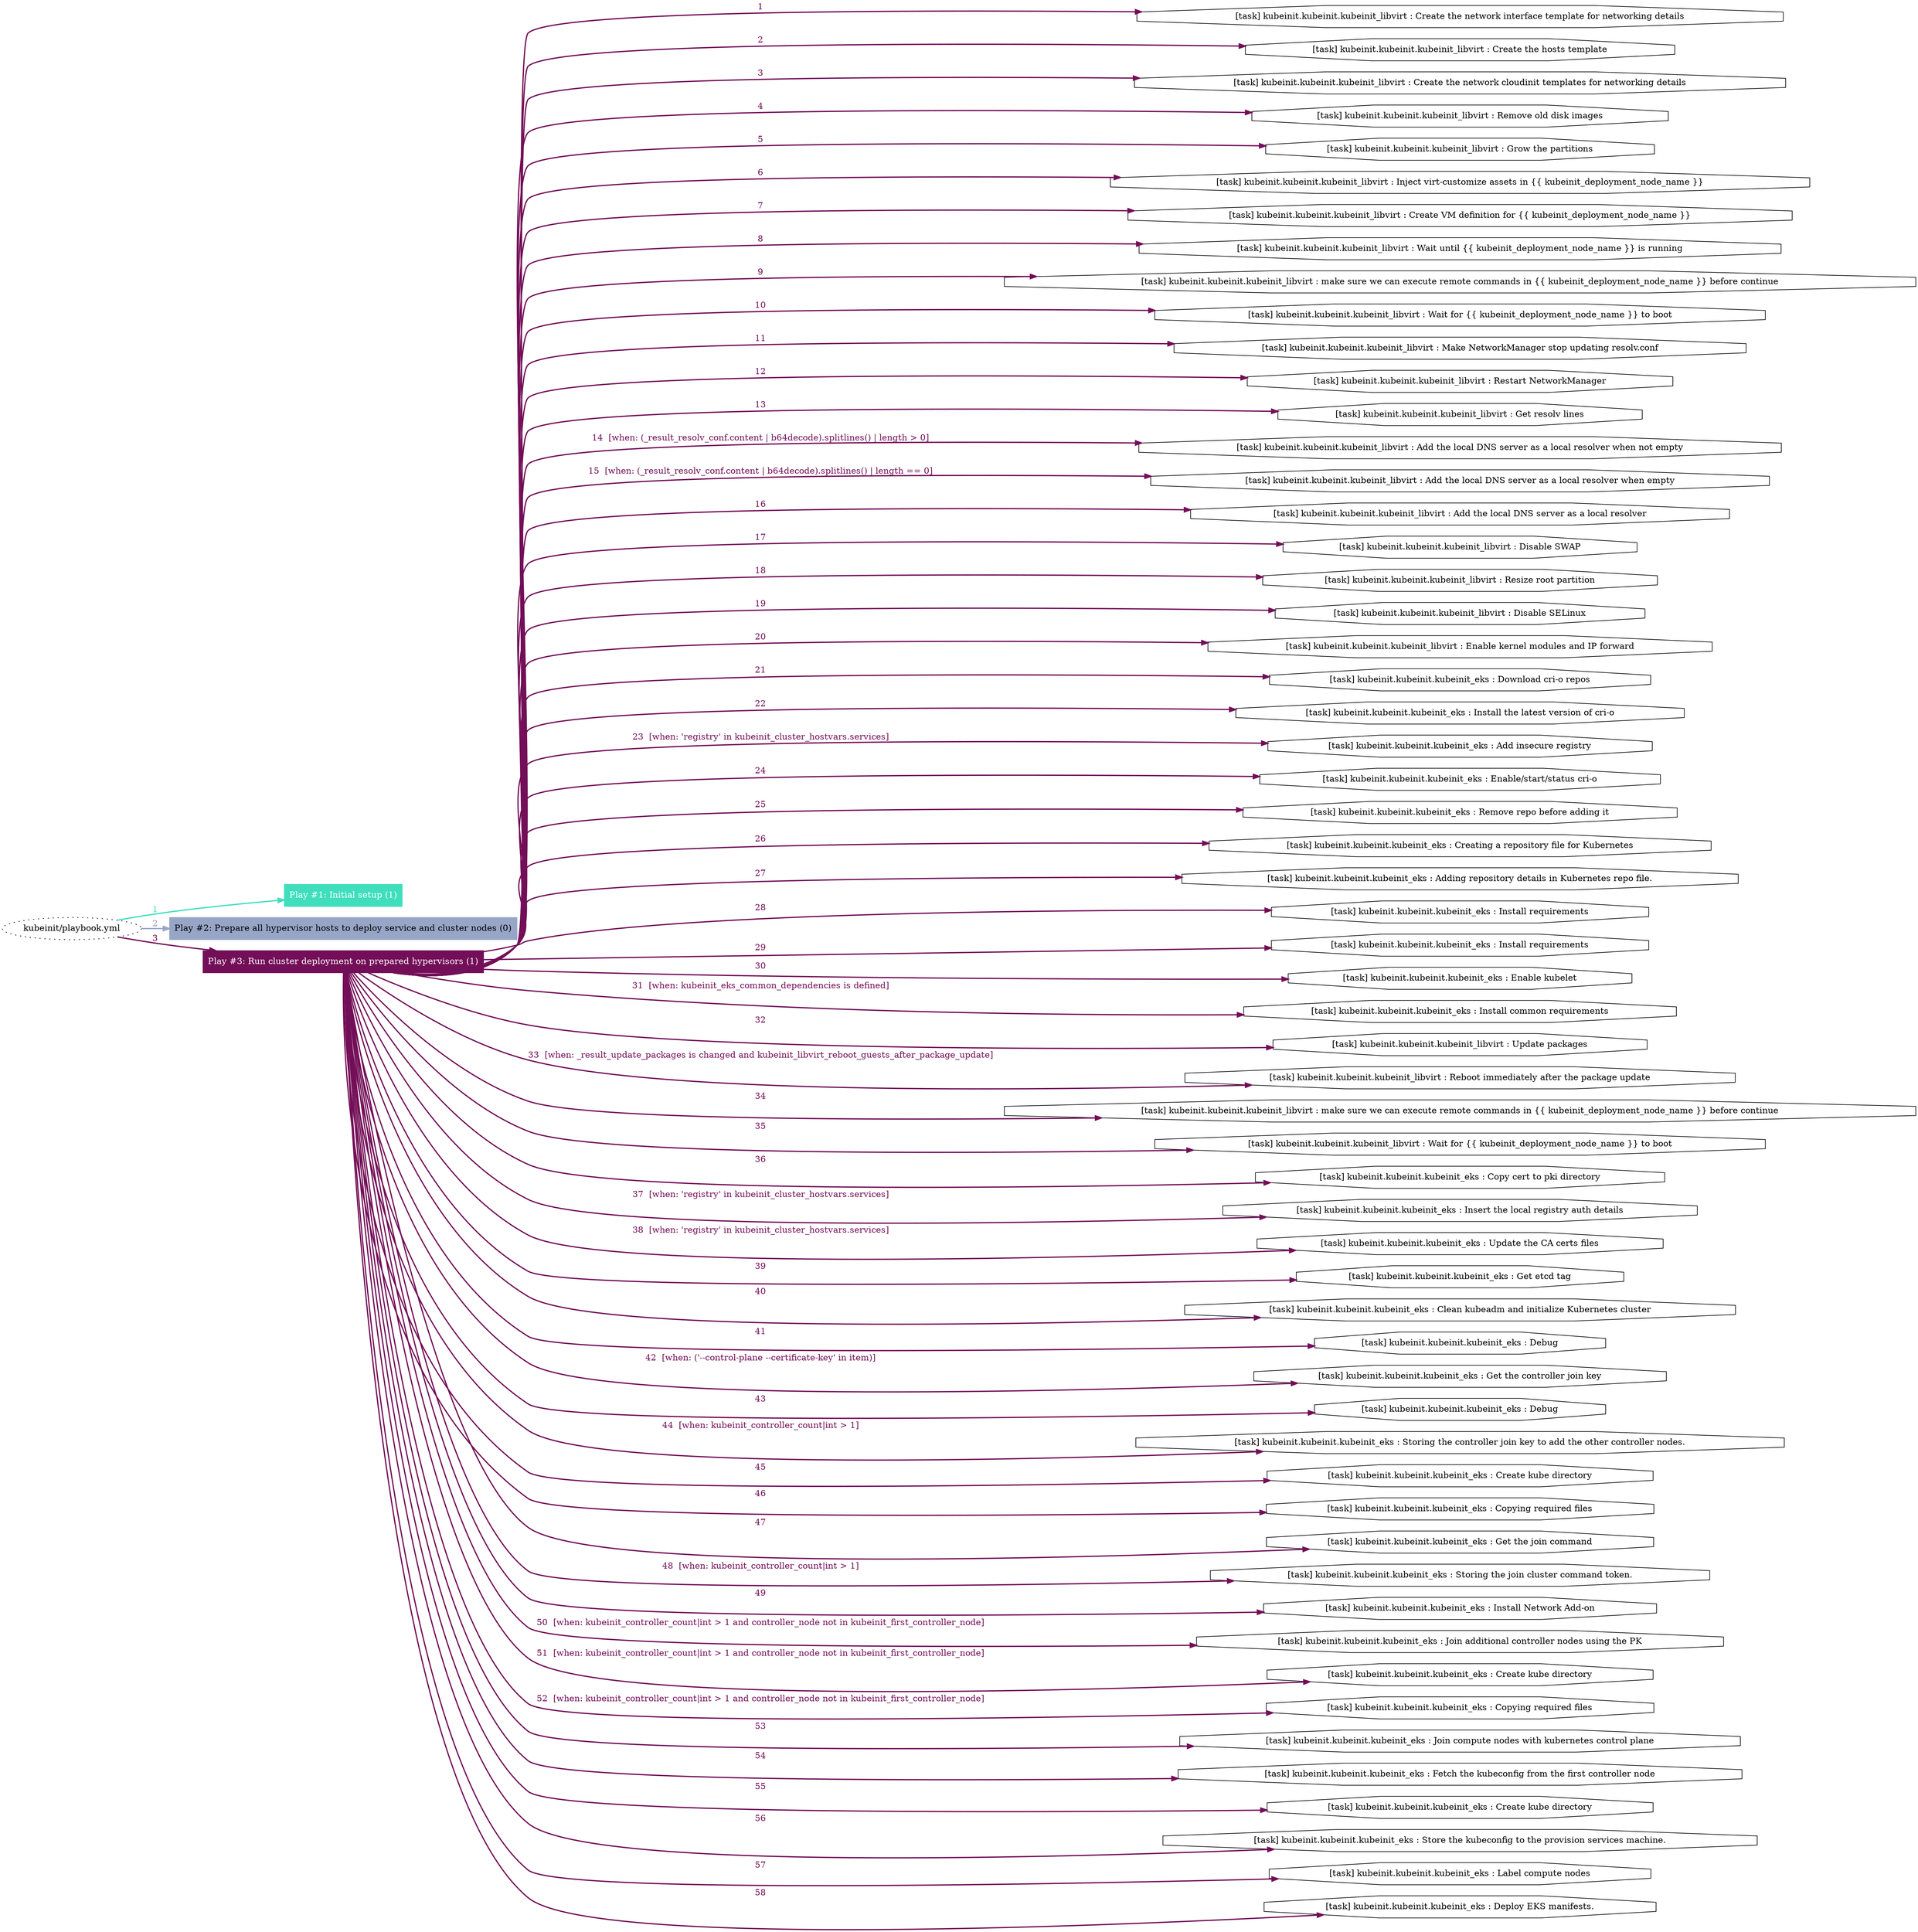 digraph "kubeinit/playbook.yml "{
	graph [concentrate=true ordering=in rankdir=LR ratio=fill]
	edge [esep=5 sep=10]
	"kubeinit/playbook.yml" [id=root_node style=dotted]
	subgraph "Play #1: Initial setup (1) "{
		"Play #1: Initial setup (1)" [color="#3fdebd" fontcolor="#ffffff" id="play_a78f2a9b-8bf9-459d-96f7-ed2fd4b8896b" shape=box style=filled tooltip=localhost]
		"kubeinit/playbook.yml" -> "Play #1: Initial setup (1)" [label=1 color="#3fdebd" fontcolor="#3fdebd" id="edge_bd2138c5-a41e-4a5a-baaa-4170fa4e88bf" style=bold]
	}
	subgraph "Play #2: Prepare all hypervisor hosts to deploy service and cluster nodes (0) "{
		"Play #2: Prepare all hypervisor hosts to deploy service and cluster nodes (0)" [color="#97a6c7" fontcolor="#000000" id="play_1cecf27f-1a0c-4e34-8c9c-062792ab9678" shape=box style=filled tooltip=""]
		"kubeinit/playbook.yml" -> "Play #2: Prepare all hypervisor hosts to deploy service and cluster nodes (0)" [label=2 color="#97a6c7" fontcolor="#97a6c7" id="edge_25450fdd-1b8a-43bf-8b43-b906227473ff" style=bold]
	}
	subgraph "Play #3: Run cluster deployment on prepared hypervisors (1) "{
		"Play #3: Run cluster deployment on prepared hypervisors (1)" [color="#730e58" fontcolor="#ffffff" id="play_b1cb314e-b421-4065-9552-ee99958c05a1" shape=box style=filled tooltip=localhost]
		"kubeinit/playbook.yml" -> "Play #3: Run cluster deployment on prepared hypervisors (1)" [label=3 color="#730e58" fontcolor="#730e58" id="edge_155c839b-4750-4fb6-9b14-fd539b408223" style=bold]
		"task_3df81c0f-9ad8-4dff-8307-2a1d5e734669" [label="[task] kubeinit.kubeinit.kubeinit_libvirt : Create the network interface template for networking details" id="task_3df81c0f-9ad8-4dff-8307-2a1d5e734669" shape=octagon tooltip="[task] kubeinit.kubeinit.kubeinit_libvirt : Create the network interface template for networking details"]
		"Play #3: Run cluster deployment on prepared hypervisors (1)" -> "task_3df81c0f-9ad8-4dff-8307-2a1d5e734669" [label=1 color="#730e58" fontcolor="#730e58" id="edge_a9ec136a-e763-4784-b862-9fb83ca56e98" style=bold]
		"task_02636850-7b67-42a5-81d8-0673382a8b67" [label="[task] kubeinit.kubeinit.kubeinit_libvirt : Create the hosts template" id="task_02636850-7b67-42a5-81d8-0673382a8b67" shape=octagon tooltip="[task] kubeinit.kubeinit.kubeinit_libvirt : Create the hosts template"]
		"Play #3: Run cluster deployment on prepared hypervisors (1)" -> "task_02636850-7b67-42a5-81d8-0673382a8b67" [label=2 color="#730e58" fontcolor="#730e58" id="edge_d20104b7-6232-4f5f-a07c-f3eac58bf480" style=bold]
		"task_a69c3295-950b-4e44-a14a-372c4de01584" [label="[task] kubeinit.kubeinit.kubeinit_libvirt : Create the network cloudinit templates for networking details" id="task_a69c3295-950b-4e44-a14a-372c4de01584" shape=octagon tooltip="[task] kubeinit.kubeinit.kubeinit_libvirt : Create the network cloudinit templates for networking details"]
		"Play #3: Run cluster deployment on prepared hypervisors (1)" -> "task_a69c3295-950b-4e44-a14a-372c4de01584" [label=3 color="#730e58" fontcolor="#730e58" id="edge_d638c048-3f7a-4b1e-93e9-8d0acc45adf7" style=bold]
		"task_2974b5bf-4de2-4765-831c-e72ab022b454" [label="[task] kubeinit.kubeinit.kubeinit_libvirt : Remove old disk images" id="task_2974b5bf-4de2-4765-831c-e72ab022b454" shape=octagon tooltip="[task] kubeinit.kubeinit.kubeinit_libvirt : Remove old disk images"]
		"Play #3: Run cluster deployment on prepared hypervisors (1)" -> "task_2974b5bf-4de2-4765-831c-e72ab022b454" [label=4 color="#730e58" fontcolor="#730e58" id="edge_343f0717-571f-4e73-8eeb-5832e30d7208" style=bold]
		"task_e296ae80-13df-4ec2-8b67-c8cf6f53fc00" [label="[task] kubeinit.kubeinit.kubeinit_libvirt : Grow the partitions" id="task_e296ae80-13df-4ec2-8b67-c8cf6f53fc00" shape=octagon tooltip="[task] kubeinit.kubeinit.kubeinit_libvirt : Grow the partitions"]
		"Play #3: Run cluster deployment on prepared hypervisors (1)" -> "task_e296ae80-13df-4ec2-8b67-c8cf6f53fc00" [label=5 color="#730e58" fontcolor="#730e58" id="edge_72393ea3-f018-4dae-b485-844c5ac24415" style=bold]
		"task_0ef4057b-bf00-4083-8cc4-1f60c3ee37b3" [label="[task] kubeinit.kubeinit.kubeinit_libvirt : Inject virt-customize assets in {{ kubeinit_deployment_node_name }}" id="task_0ef4057b-bf00-4083-8cc4-1f60c3ee37b3" shape=octagon tooltip="[task] kubeinit.kubeinit.kubeinit_libvirt : Inject virt-customize assets in {{ kubeinit_deployment_node_name }}"]
		"Play #3: Run cluster deployment on prepared hypervisors (1)" -> "task_0ef4057b-bf00-4083-8cc4-1f60c3ee37b3" [label=6 color="#730e58" fontcolor="#730e58" id="edge_36990706-e3c3-46a6-bb83-9670f08e9656" style=bold]
		"task_2d45a99b-0cb5-45dc-9229-45d9836a5568" [label="[task] kubeinit.kubeinit.kubeinit_libvirt : Create VM definition for {{ kubeinit_deployment_node_name }}" id="task_2d45a99b-0cb5-45dc-9229-45d9836a5568" shape=octagon tooltip="[task] kubeinit.kubeinit.kubeinit_libvirt : Create VM definition for {{ kubeinit_deployment_node_name }}"]
		"Play #3: Run cluster deployment on prepared hypervisors (1)" -> "task_2d45a99b-0cb5-45dc-9229-45d9836a5568" [label=7 color="#730e58" fontcolor="#730e58" id="edge_42c6e0e8-3588-49c2-a855-5cb756077c99" style=bold]
		"task_557e7ca6-f589-401a-b8c6-7d9eb8bafc33" [label="[task] kubeinit.kubeinit.kubeinit_libvirt : Wait until {{ kubeinit_deployment_node_name }} is running" id="task_557e7ca6-f589-401a-b8c6-7d9eb8bafc33" shape=octagon tooltip="[task] kubeinit.kubeinit.kubeinit_libvirt : Wait until {{ kubeinit_deployment_node_name }} is running"]
		"Play #3: Run cluster deployment on prepared hypervisors (1)" -> "task_557e7ca6-f589-401a-b8c6-7d9eb8bafc33" [label=8 color="#730e58" fontcolor="#730e58" id="edge_5148e6a4-58c5-445c-bcfa-e90212dc64be" style=bold]
		"task_7ef3a11f-5e7d-4208-8a8e-4c53fdac04af" [label="[task] kubeinit.kubeinit.kubeinit_libvirt : make sure we can execute remote commands in {{ kubeinit_deployment_node_name }} before continue" id="task_7ef3a11f-5e7d-4208-8a8e-4c53fdac04af" shape=octagon tooltip="[task] kubeinit.kubeinit.kubeinit_libvirt : make sure we can execute remote commands in {{ kubeinit_deployment_node_name }} before continue"]
		"Play #3: Run cluster deployment on prepared hypervisors (1)" -> "task_7ef3a11f-5e7d-4208-8a8e-4c53fdac04af" [label=9 color="#730e58" fontcolor="#730e58" id="edge_175a7c59-6645-410d-9369-3a210ebb23a3" style=bold]
		"task_4263284e-4570-4e27-ac1c-13080e8dea9c" [label="[task] kubeinit.kubeinit.kubeinit_libvirt : Wait for {{ kubeinit_deployment_node_name }} to boot" id="task_4263284e-4570-4e27-ac1c-13080e8dea9c" shape=octagon tooltip="[task] kubeinit.kubeinit.kubeinit_libvirt : Wait for {{ kubeinit_deployment_node_name }} to boot"]
		"Play #3: Run cluster deployment on prepared hypervisors (1)" -> "task_4263284e-4570-4e27-ac1c-13080e8dea9c" [label=10 color="#730e58" fontcolor="#730e58" id="edge_3467ca3b-7802-4f5f-982e-d3245b50070b" style=bold]
		"task_73aedce2-1f7d-4e4b-ab3e-8b4f571c783a" [label="[task] kubeinit.kubeinit.kubeinit_libvirt : Make NetworkManager stop updating resolv.conf" id="task_73aedce2-1f7d-4e4b-ab3e-8b4f571c783a" shape=octagon tooltip="[task] kubeinit.kubeinit.kubeinit_libvirt : Make NetworkManager stop updating resolv.conf"]
		"Play #3: Run cluster deployment on prepared hypervisors (1)" -> "task_73aedce2-1f7d-4e4b-ab3e-8b4f571c783a" [label=11 color="#730e58" fontcolor="#730e58" id="edge_aa8ed16b-c6c2-48ff-8ec8-4b5f209a1e17" style=bold]
		"task_10678e56-4894-4714-bd74-fed9d2822f0d" [label="[task] kubeinit.kubeinit.kubeinit_libvirt : Restart NetworkManager" id="task_10678e56-4894-4714-bd74-fed9d2822f0d" shape=octagon tooltip="[task] kubeinit.kubeinit.kubeinit_libvirt : Restart NetworkManager"]
		"Play #3: Run cluster deployment on prepared hypervisors (1)" -> "task_10678e56-4894-4714-bd74-fed9d2822f0d" [label=12 color="#730e58" fontcolor="#730e58" id="edge_182815a1-d24a-4796-8c4c-2d14d367e606" style=bold]
		"task_a628bbf8-713e-4e87-80bc-b7896ea074ef" [label="[task] kubeinit.kubeinit.kubeinit_libvirt : Get resolv lines" id="task_a628bbf8-713e-4e87-80bc-b7896ea074ef" shape=octagon tooltip="[task] kubeinit.kubeinit.kubeinit_libvirt : Get resolv lines"]
		"Play #3: Run cluster deployment on prepared hypervisors (1)" -> "task_a628bbf8-713e-4e87-80bc-b7896ea074ef" [label=13 color="#730e58" fontcolor="#730e58" id="edge_4160b178-bd8c-46e1-b7ca-773ae017c452" style=bold]
		"task_ba8835f4-c4b8-4fb7-b8b2-d6db320cc618" [label="[task] kubeinit.kubeinit.kubeinit_libvirt : Add the local DNS server as a local resolver when not empty" id="task_ba8835f4-c4b8-4fb7-b8b2-d6db320cc618" shape=octagon tooltip="[task] kubeinit.kubeinit.kubeinit_libvirt : Add the local DNS server as a local resolver when not empty"]
		"Play #3: Run cluster deployment on prepared hypervisors (1)" -> "task_ba8835f4-c4b8-4fb7-b8b2-d6db320cc618" [label="14  [when: (_result_resolv_conf.content | b64decode).splitlines() | length > 0]" color="#730e58" fontcolor="#730e58" id="edge_b4e9e4db-b1ca-4043-b0d2-cdb2b8cef112" style=bold]
		"task_cdff4d36-dde9-4df7-bb61-46986d130860" [label="[task] kubeinit.kubeinit.kubeinit_libvirt : Add the local DNS server as a local resolver when empty" id="task_cdff4d36-dde9-4df7-bb61-46986d130860" shape=octagon tooltip="[task] kubeinit.kubeinit.kubeinit_libvirt : Add the local DNS server as a local resolver when empty"]
		"Play #3: Run cluster deployment on prepared hypervisors (1)" -> "task_cdff4d36-dde9-4df7-bb61-46986d130860" [label="15  [when: (_result_resolv_conf.content | b64decode).splitlines() | length == 0]" color="#730e58" fontcolor="#730e58" id="edge_d72995e1-1929-456a-b9f1-66ff0e486ce7" style=bold]
		"task_feb635fc-3098-4b1f-877e-bd6ea541fe60" [label="[task] kubeinit.kubeinit.kubeinit_libvirt : Add the local DNS server as a local resolver" id="task_feb635fc-3098-4b1f-877e-bd6ea541fe60" shape=octagon tooltip="[task] kubeinit.kubeinit.kubeinit_libvirt : Add the local DNS server as a local resolver"]
		"Play #3: Run cluster deployment on prepared hypervisors (1)" -> "task_feb635fc-3098-4b1f-877e-bd6ea541fe60" [label=16 color="#730e58" fontcolor="#730e58" id="edge_7c680e48-b59f-4c99-a939-4bb997e8d46f" style=bold]
		"task_54565361-57f9-4a10-901e-f006adbdd0db" [label="[task] kubeinit.kubeinit.kubeinit_libvirt : Disable SWAP" id="task_54565361-57f9-4a10-901e-f006adbdd0db" shape=octagon tooltip="[task] kubeinit.kubeinit.kubeinit_libvirt : Disable SWAP"]
		"Play #3: Run cluster deployment on prepared hypervisors (1)" -> "task_54565361-57f9-4a10-901e-f006adbdd0db" [label=17 color="#730e58" fontcolor="#730e58" id="edge_17e132e8-59d2-4560-af15-76d9bac78af4" style=bold]
		"task_ce4ac71e-2c61-429b-a2cd-d113e7ac5c71" [label="[task] kubeinit.kubeinit.kubeinit_libvirt : Resize root partition" id="task_ce4ac71e-2c61-429b-a2cd-d113e7ac5c71" shape=octagon tooltip="[task] kubeinit.kubeinit.kubeinit_libvirt : Resize root partition"]
		"Play #3: Run cluster deployment on prepared hypervisors (1)" -> "task_ce4ac71e-2c61-429b-a2cd-d113e7ac5c71" [label=18 color="#730e58" fontcolor="#730e58" id="edge_91ced66f-76f9-460e-a946-700e29b2a6a3" style=bold]
		"task_68ba9575-25f5-4f2a-872d-6668c8078403" [label="[task] kubeinit.kubeinit.kubeinit_libvirt : Disable SELinux" id="task_68ba9575-25f5-4f2a-872d-6668c8078403" shape=octagon tooltip="[task] kubeinit.kubeinit.kubeinit_libvirt : Disable SELinux"]
		"Play #3: Run cluster deployment on prepared hypervisors (1)" -> "task_68ba9575-25f5-4f2a-872d-6668c8078403" [label=19 color="#730e58" fontcolor="#730e58" id="edge_d62ece06-4f3b-4ec1-a3b7-a08ef87661c7" style=bold]
		"task_cd6d3572-1e98-4b06-987c-b8f9f362c46b" [label="[task] kubeinit.kubeinit.kubeinit_libvirt : Enable kernel modules and IP forward" id="task_cd6d3572-1e98-4b06-987c-b8f9f362c46b" shape=octagon tooltip="[task] kubeinit.kubeinit.kubeinit_libvirt : Enable kernel modules and IP forward"]
		"Play #3: Run cluster deployment on prepared hypervisors (1)" -> "task_cd6d3572-1e98-4b06-987c-b8f9f362c46b" [label=20 color="#730e58" fontcolor="#730e58" id="edge_8fd5d5b4-2400-4374-b4ef-116369862c22" style=bold]
		"task_605fbd46-15d1-4fb4-8b0e-41a891ea5f24" [label="[task] kubeinit.kubeinit.kubeinit_eks : Download cri-o repos" id="task_605fbd46-15d1-4fb4-8b0e-41a891ea5f24" shape=octagon tooltip="[task] kubeinit.kubeinit.kubeinit_eks : Download cri-o repos"]
		"Play #3: Run cluster deployment on prepared hypervisors (1)" -> "task_605fbd46-15d1-4fb4-8b0e-41a891ea5f24" [label=21 color="#730e58" fontcolor="#730e58" id="edge_5d91753d-286a-48e5-b7ca-dc389fc774bb" style=bold]
		"task_db4391c8-4232-4d53-b00f-8dd31c8e6a09" [label="[task] kubeinit.kubeinit.kubeinit_eks : Install the latest version of cri-o" id="task_db4391c8-4232-4d53-b00f-8dd31c8e6a09" shape=octagon tooltip="[task] kubeinit.kubeinit.kubeinit_eks : Install the latest version of cri-o"]
		"Play #3: Run cluster deployment on prepared hypervisors (1)" -> "task_db4391c8-4232-4d53-b00f-8dd31c8e6a09" [label=22 color="#730e58" fontcolor="#730e58" id="edge_fd17bc4b-d5d0-45ee-86ba-0906c53e27fa" style=bold]
		"task_a04a8278-015e-498a-bfd6-e32afabfaa84" [label="[task] kubeinit.kubeinit.kubeinit_eks : Add insecure registry" id="task_a04a8278-015e-498a-bfd6-e32afabfaa84" shape=octagon tooltip="[task] kubeinit.kubeinit.kubeinit_eks : Add insecure registry"]
		"Play #3: Run cluster deployment on prepared hypervisors (1)" -> "task_a04a8278-015e-498a-bfd6-e32afabfaa84" [label="23  [when: 'registry' in kubeinit_cluster_hostvars.services]" color="#730e58" fontcolor="#730e58" id="edge_d7738378-df13-49c9-a55a-efef81507309" style=bold]
		"task_0bff8b24-9d86-40d9-9ae7-ca7560129b86" [label="[task] kubeinit.kubeinit.kubeinit_eks : Enable/start/status cri-o" id="task_0bff8b24-9d86-40d9-9ae7-ca7560129b86" shape=octagon tooltip="[task] kubeinit.kubeinit.kubeinit_eks : Enable/start/status cri-o"]
		"Play #3: Run cluster deployment on prepared hypervisors (1)" -> "task_0bff8b24-9d86-40d9-9ae7-ca7560129b86" [label=24 color="#730e58" fontcolor="#730e58" id="edge_dea7a4b0-bf79-4278-a10a-7fff24932f59" style=bold]
		"task_e7d4b8f2-9558-42cf-9225-6799b654d785" [label="[task] kubeinit.kubeinit.kubeinit_eks : Remove repo before adding it" id="task_e7d4b8f2-9558-42cf-9225-6799b654d785" shape=octagon tooltip="[task] kubeinit.kubeinit.kubeinit_eks : Remove repo before adding it"]
		"Play #3: Run cluster deployment on prepared hypervisors (1)" -> "task_e7d4b8f2-9558-42cf-9225-6799b654d785" [label=25 color="#730e58" fontcolor="#730e58" id="edge_a5ab0d10-2132-4e97-8474-c166cd6f65f6" style=bold]
		"task_8bf5c4ae-bfb6-4f16-981f-2b617b61f7ab" [label="[task] kubeinit.kubeinit.kubeinit_eks : Creating a repository file for Kubernetes" id="task_8bf5c4ae-bfb6-4f16-981f-2b617b61f7ab" shape=octagon tooltip="[task] kubeinit.kubeinit.kubeinit_eks : Creating a repository file for Kubernetes"]
		"Play #3: Run cluster deployment on prepared hypervisors (1)" -> "task_8bf5c4ae-bfb6-4f16-981f-2b617b61f7ab" [label=26 color="#730e58" fontcolor="#730e58" id="edge_22ff9b59-219f-4bc5-a9a8-7a26e66ee430" style=bold]
		"task_a68c8b9a-180f-4437-9b61-c1235cdf4e9c" [label="[task] kubeinit.kubeinit.kubeinit_eks : Adding repository details in Kubernetes repo file." id="task_a68c8b9a-180f-4437-9b61-c1235cdf4e9c" shape=octagon tooltip="[task] kubeinit.kubeinit.kubeinit_eks : Adding repository details in Kubernetes repo file."]
		"Play #3: Run cluster deployment on prepared hypervisors (1)" -> "task_a68c8b9a-180f-4437-9b61-c1235cdf4e9c" [label=27 color="#730e58" fontcolor="#730e58" id="edge_3c409195-69f3-44bf-a640-9f6591aac487" style=bold]
		"task_065ec781-8ea3-4286-ae9e-20c1ff0951fb" [label="[task] kubeinit.kubeinit.kubeinit_eks : Install requirements" id="task_065ec781-8ea3-4286-ae9e-20c1ff0951fb" shape=octagon tooltip="[task] kubeinit.kubeinit.kubeinit_eks : Install requirements"]
		"Play #3: Run cluster deployment on prepared hypervisors (1)" -> "task_065ec781-8ea3-4286-ae9e-20c1ff0951fb" [label=28 color="#730e58" fontcolor="#730e58" id="edge_3cdb15e6-7295-4b4b-9eb6-8f0f453e8d49" style=bold]
		"task_636e4f4e-c146-4dbe-8b5e-9e990aa42471" [label="[task] kubeinit.kubeinit.kubeinit_eks : Install requirements" id="task_636e4f4e-c146-4dbe-8b5e-9e990aa42471" shape=octagon tooltip="[task] kubeinit.kubeinit.kubeinit_eks : Install requirements"]
		"Play #3: Run cluster deployment on prepared hypervisors (1)" -> "task_636e4f4e-c146-4dbe-8b5e-9e990aa42471" [label=29 color="#730e58" fontcolor="#730e58" id="edge_a297bb77-758b-47a5-816c-7c2abc2cbbca" style=bold]
		"task_abbb6a22-6643-4d09-8acd-8c668c180a20" [label="[task] kubeinit.kubeinit.kubeinit_eks : Enable kubelet" id="task_abbb6a22-6643-4d09-8acd-8c668c180a20" shape=octagon tooltip="[task] kubeinit.kubeinit.kubeinit_eks : Enable kubelet"]
		"Play #3: Run cluster deployment on prepared hypervisors (1)" -> "task_abbb6a22-6643-4d09-8acd-8c668c180a20" [label=30 color="#730e58" fontcolor="#730e58" id="edge_89527b37-4bd8-4f25-b7cf-e7b55a1bfc6a" style=bold]
		"task_eff502e0-c7a5-47e3-a430-ad179afa9c15" [label="[task] kubeinit.kubeinit.kubeinit_eks : Install common requirements" id="task_eff502e0-c7a5-47e3-a430-ad179afa9c15" shape=octagon tooltip="[task] kubeinit.kubeinit.kubeinit_eks : Install common requirements"]
		"Play #3: Run cluster deployment on prepared hypervisors (1)" -> "task_eff502e0-c7a5-47e3-a430-ad179afa9c15" [label="31  [when: kubeinit_eks_common_dependencies is defined]" color="#730e58" fontcolor="#730e58" id="edge_d9b2214a-c580-4757-9509-33fe569ddd9a" style=bold]
		"task_d8f7fca7-b50b-4ac8-8d6f-4ce9f1140ecd" [label="[task] kubeinit.kubeinit.kubeinit_libvirt : Update packages" id="task_d8f7fca7-b50b-4ac8-8d6f-4ce9f1140ecd" shape=octagon tooltip="[task] kubeinit.kubeinit.kubeinit_libvirt : Update packages"]
		"Play #3: Run cluster deployment on prepared hypervisors (1)" -> "task_d8f7fca7-b50b-4ac8-8d6f-4ce9f1140ecd" [label=32 color="#730e58" fontcolor="#730e58" id="edge_9e2ce090-a190-4d11-98f2-8fd5ccd0e4f1" style=bold]
		"task_ff215a09-fe60-4408-83ec-9a6c77113954" [label="[task] kubeinit.kubeinit.kubeinit_libvirt : Reboot immediately after the package update" id="task_ff215a09-fe60-4408-83ec-9a6c77113954" shape=octagon tooltip="[task] kubeinit.kubeinit.kubeinit_libvirt : Reboot immediately after the package update"]
		"Play #3: Run cluster deployment on prepared hypervisors (1)" -> "task_ff215a09-fe60-4408-83ec-9a6c77113954" [label="33  [when: _result_update_packages is changed and kubeinit_libvirt_reboot_guests_after_package_update]" color="#730e58" fontcolor="#730e58" id="edge_542a8f9b-15e2-4424-afb3-349614fe53f9" style=bold]
		"task_b5de8af1-5ff3-450f-bb2c-00c982e6b08f" [label="[task] kubeinit.kubeinit.kubeinit_libvirt : make sure we can execute remote commands in {{ kubeinit_deployment_node_name }} before continue" id="task_b5de8af1-5ff3-450f-bb2c-00c982e6b08f" shape=octagon tooltip="[task] kubeinit.kubeinit.kubeinit_libvirt : make sure we can execute remote commands in {{ kubeinit_deployment_node_name }} before continue"]
		"Play #3: Run cluster deployment on prepared hypervisors (1)" -> "task_b5de8af1-5ff3-450f-bb2c-00c982e6b08f" [label=34 color="#730e58" fontcolor="#730e58" id="edge_07996ebb-dd88-4550-8f47-9c036857d66f" style=bold]
		"task_e3987b18-30f9-40c8-8950-3f079b200ae6" [label="[task] kubeinit.kubeinit.kubeinit_libvirt : Wait for {{ kubeinit_deployment_node_name }} to boot" id="task_e3987b18-30f9-40c8-8950-3f079b200ae6" shape=octagon tooltip="[task] kubeinit.kubeinit.kubeinit_libvirt : Wait for {{ kubeinit_deployment_node_name }} to boot"]
		"Play #3: Run cluster deployment on prepared hypervisors (1)" -> "task_e3987b18-30f9-40c8-8950-3f079b200ae6" [label=35 color="#730e58" fontcolor="#730e58" id="edge_31b6ff81-e26c-4808-bbc9-53faa56d628b" style=bold]
		"task_f9ae1186-1163-409b-813e-185e122c2e2f" [label="[task] kubeinit.kubeinit.kubeinit_eks : Copy cert to pki directory" id="task_f9ae1186-1163-409b-813e-185e122c2e2f" shape=octagon tooltip="[task] kubeinit.kubeinit.kubeinit_eks : Copy cert to pki directory"]
		"Play #3: Run cluster deployment on prepared hypervisors (1)" -> "task_f9ae1186-1163-409b-813e-185e122c2e2f" [label=36 color="#730e58" fontcolor="#730e58" id="edge_33df187a-7d84-4cc1-beaa-d937123141e9" style=bold]
		"task_c164ee56-d76d-43c6-9414-3718fe35178a" [label="[task] kubeinit.kubeinit.kubeinit_eks : Insert the local registry auth details" id="task_c164ee56-d76d-43c6-9414-3718fe35178a" shape=octagon tooltip="[task] kubeinit.kubeinit.kubeinit_eks : Insert the local registry auth details"]
		"Play #3: Run cluster deployment on prepared hypervisors (1)" -> "task_c164ee56-d76d-43c6-9414-3718fe35178a" [label="37  [when: 'registry' in kubeinit_cluster_hostvars.services]" color="#730e58" fontcolor="#730e58" id="edge_5f726d2b-d321-4953-b063-27adb4cf4018" style=bold]
		"task_2f5b1636-74e6-48ff-a62d-fbad23d4807f" [label="[task] kubeinit.kubeinit.kubeinit_eks : Update the CA certs files" id="task_2f5b1636-74e6-48ff-a62d-fbad23d4807f" shape=octagon tooltip="[task] kubeinit.kubeinit.kubeinit_eks : Update the CA certs files"]
		"Play #3: Run cluster deployment on prepared hypervisors (1)" -> "task_2f5b1636-74e6-48ff-a62d-fbad23d4807f" [label="38  [when: 'registry' in kubeinit_cluster_hostvars.services]" color="#730e58" fontcolor="#730e58" id="edge_66af7cac-7a60-4226-a2d8-b09bd03078ec" style=bold]
		"task_93bc5ebb-2b3d-4e73-a42a-ad3436bc7e08" [label="[task] kubeinit.kubeinit.kubeinit_eks : Get etcd tag" id="task_93bc5ebb-2b3d-4e73-a42a-ad3436bc7e08" shape=octagon tooltip="[task] kubeinit.kubeinit.kubeinit_eks : Get etcd tag"]
		"Play #3: Run cluster deployment on prepared hypervisors (1)" -> "task_93bc5ebb-2b3d-4e73-a42a-ad3436bc7e08" [label=39 color="#730e58" fontcolor="#730e58" id="edge_4ba61c70-f682-4208-a58c-d44647ee641c" style=bold]
		"task_93c356b4-5f2b-4c66-8c4b-b97cda7398e7" [label="[task] kubeinit.kubeinit.kubeinit_eks : Clean kubeadm and initialize Kubernetes cluster" id="task_93c356b4-5f2b-4c66-8c4b-b97cda7398e7" shape=octagon tooltip="[task] kubeinit.kubeinit.kubeinit_eks : Clean kubeadm and initialize Kubernetes cluster"]
		"Play #3: Run cluster deployment on prepared hypervisors (1)" -> "task_93c356b4-5f2b-4c66-8c4b-b97cda7398e7" [label=40 color="#730e58" fontcolor="#730e58" id="edge_0fd0fd1f-ddce-4e30-9a1e-061f92f68c20" style=bold]
		"task_1437c70e-7abd-4718-ab70-ef018baa87da" [label="[task] kubeinit.kubeinit.kubeinit_eks : Debug" id="task_1437c70e-7abd-4718-ab70-ef018baa87da" shape=octagon tooltip="[task] kubeinit.kubeinit.kubeinit_eks : Debug"]
		"Play #3: Run cluster deployment on prepared hypervisors (1)" -> "task_1437c70e-7abd-4718-ab70-ef018baa87da" [label=41 color="#730e58" fontcolor="#730e58" id="edge_b9c9921e-2a94-419c-95c1-713c54fac036" style=bold]
		"task_09f99b1b-2833-47e9-9e3d-625f97148fd6" [label="[task] kubeinit.kubeinit.kubeinit_eks : Get the controller join key" id="task_09f99b1b-2833-47e9-9e3d-625f97148fd6" shape=octagon tooltip="[task] kubeinit.kubeinit.kubeinit_eks : Get the controller join key"]
		"Play #3: Run cluster deployment on prepared hypervisors (1)" -> "task_09f99b1b-2833-47e9-9e3d-625f97148fd6" [label="42  [when: ('--control-plane --certificate-key' in item)]" color="#730e58" fontcolor="#730e58" id="edge_626ded24-5ef8-4ba4-b633-d85332534bcd" style=bold]
		"task_8adcd09f-efec-4cbf-a13b-cd8330ff3de3" [label="[task] kubeinit.kubeinit.kubeinit_eks : Debug" id="task_8adcd09f-efec-4cbf-a13b-cd8330ff3de3" shape=octagon tooltip="[task] kubeinit.kubeinit.kubeinit_eks : Debug"]
		"Play #3: Run cluster deployment on prepared hypervisors (1)" -> "task_8adcd09f-efec-4cbf-a13b-cd8330ff3de3" [label=43 color="#730e58" fontcolor="#730e58" id="edge_ceff64e7-3a7e-45dd-9e42-dde13350f219" style=bold]
		"task_d18b2726-cd2e-4df8-9332-61d0b19a791f" [label="[task] kubeinit.kubeinit.kubeinit_eks : Storing the controller join key to add the other controller nodes." id="task_d18b2726-cd2e-4df8-9332-61d0b19a791f" shape=octagon tooltip="[task] kubeinit.kubeinit.kubeinit_eks : Storing the controller join key to add the other controller nodes."]
		"Play #3: Run cluster deployment on prepared hypervisors (1)" -> "task_d18b2726-cd2e-4df8-9332-61d0b19a791f" [label="44  [when: kubeinit_controller_count|int > 1]" color="#730e58" fontcolor="#730e58" id="edge_d15b613d-40ef-4933-b629-3f63da6d3fcd" style=bold]
		"task_6165181d-3f3f-477c-8b52-4349a9752f97" [label="[task] kubeinit.kubeinit.kubeinit_eks : Create kube directory" id="task_6165181d-3f3f-477c-8b52-4349a9752f97" shape=octagon tooltip="[task] kubeinit.kubeinit.kubeinit_eks : Create kube directory"]
		"Play #3: Run cluster deployment on prepared hypervisors (1)" -> "task_6165181d-3f3f-477c-8b52-4349a9752f97" [label=45 color="#730e58" fontcolor="#730e58" id="edge_a4c1008e-09e9-4884-a7e1-fc920fe972f8" style=bold]
		"task_aa7ee153-932d-4e40-a478-82d97c1f37e7" [label="[task] kubeinit.kubeinit.kubeinit_eks : Copying required files" id="task_aa7ee153-932d-4e40-a478-82d97c1f37e7" shape=octagon tooltip="[task] kubeinit.kubeinit.kubeinit_eks : Copying required files"]
		"Play #3: Run cluster deployment on prepared hypervisors (1)" -> "task_aa7ee153-932d-4e40-a478-82d97c1f37e7" [label=46 color="#730e58" fontcolor="#730e58" id="edge_96fa4af2-efb3-4a5e-8344-122a47d8d103" style=bold]
		"task_847b03fc-7c6b-410a-81fa-60a519e5d481" [label="[task] kubeinit.kubeinit.kubeinit_eks : Get the join command" id="task_847b03fc-7c6b-410a-81fa-60a519e5d481" shape=octagon tooltip="[task] kubeinit.kubeinit.kubeinit_eks : Get the join command"]
		"Play #3: Run cluster deployment on prepared hypervisors (1)" -> "task_847b03fc-7c6b-410a-81fa-60a519e5d481" [label=47 color="#730e58" fontcolor="#730e58" id="edge_ce581d4b-04ea-4acd-8c45-3cad08a4ff65" style=bold]
		"task_2dfc322c-af29-4d39-b01a-74dedb1aef49" [label="[task] kubeinit.kubeinit.kubeinit_eks : Storing the join cluster command token." id="task_2dfc322c-af29-4d39-b01a-74dedb1aef49" shape=octagon tooltip="[task] kubeinit.kubeinit.kubeinit_eks : Storing the join cluster command token."]
		"Play #3: Run cluster deployment on prepared hypervisors (1)" -> "task_2dfc322c-af29-4d39-b01a-74dedb1aef49" [label="48  [when: kubeinit_controller_count|int > 1]" color="#730e58" fontcolor="#730e58" id="edge_d4530124-fee1-403e-8fab-57bc488bb6dc" style=bold]
		"task_761ef5bc-2ddb-403d-9464-b7b2da3d0d85" [label="[task] kubeinit.kubeinit.kubeinit_eks : Install Network Add-on" id="task_761ef5bc-2ddb-403d-9464-b7b2da3d0d85" shape=octagon tooltip="[task] kubeinit.kubeinit.kubeinit_eks : Install Network Add-on"]
		"Play #3: Run cluster deployment on prepared hypervisors (1)" -> "task_761ef5bc-2ddb-403d-9464-b7b2da3d0d85" [label=49 color="#730e58" fontcolor="#730e58" id="edge_502b7fd3-8d41-404b-bd63-1fc275969f4c" style=bold]
		"task_5435cab4-9e46-4d12-a053-cfd6e47a66ab" [label="[task] kubeinit.kubeinit.kubeinit_eks : Join additional controller nodes using the PK" id="task_5435cab4-9e46-4d12-a053-cfd6e47a66ab" shape=octagon tooltip="[task] kubeinit.kubeinit.kubeinit_eks : Join additional controller nodes using the PK"]
		"Play #3: Run cluster deployment on prepared hypervisors (1)" -> "task_5435cab4-9e46-4d12-a053-cfd6e47a66ab" [label="50  [when: kubeinit_controller_count|int > 1 and controller_node not in kubeinit_first_controller_node]" color="#730e58" fontcolor="#730e58" id="edge_ccc77c47-a0f6-40a3-8b20-fa99a66fa1e2" style=bold]
		"task_b063fda7-d365-4fb6-b59f-b128ae79592c" [label="[task] kubeinit.kubeinit.kubeinit_eks : Create kube directory" id="task_b063fda7-d365-4fb6-b59f-b128ae79592c" shape=octagon tooltip="[task] kubeinit.kubeinit.kubeinit_eks : Create kube directory"]
		"Play #3: Run cluster deployment on prepared hypervisors (1)" -> "task_b063fda7-d365-4fb6-b59f-b128ae79592c" [label="51  [when: kubeinit_controller_count|int > 1 and controller_node not in kubeinit_first_controller_node]" color="#730e58" fontcolor="#730e58" id="edge_cedb837d-31fc-4c7e-a712-ce9ca4153afc" style=bold]
		"task_d2c5c56f-0c70-4707-b0fd-1ec623280429" [label="[task] kubeinit.kubeinit.kubeinit_eks : Copying required files" id="task_d2c5c56f-0c70-4707-b0fd-1ec623280429" shape=octagon tooltip="[task] kubeinit.kubeinit.kubeinit_eks : Copying required files"]
		"Play #3: Run cluster deployment on prepared hypervisors (1)" -> "task_d2c5c56f-0c70-4707-b0fd-1ec623280429" [label="52  [when: kubeinit_controller_count|int > 1 and controller_node not in kubeinit_first_controller_node]" color="#730e58" fontcolor="#730e58" id="edge_ad6f3c45-fab8-45fc-a29d-2ae51c26629a" style=bold]
		"task_2dbd8226-2a11-4d8c-8bca-1d34a37ff0fc" [label="[task] kubeinit.kubeinit.kubeinit_eks : Join compute nodes with kubernetes control plane" id="task_2dbd8226-2a11-4d8c-8bca-1d34a37ff0fc" shape=octagon tooltip="[task] kubeinit.kubeinit.kubeinit_eks : Join compute nodes with kubernetes control plane"]
		"Play #3: Run cluster deployment on prepared hypervisors (1)" -> "task_2dbd8226-2a11-4d8c-8bca-1d34a37ff0fc" [label=53 color="#730e58" fontcolor="#730e58" id="edge_6ffd5f57-facf-4b0a-a961-90532ffbee8f" style=bold]
		"task_1fd3d99f-254b-4c3a-99c8-4499af3f00c3" [label="[task] kubeinit.kubeinit.kubeinit_eks : Fetch the kubeconfig from the first controller node" id="task_1fd3d99f-254b-4c3a-99c8-4499af3f00c3" shape=octagon tooltip="[task] kubeinit.kubeinit.kubeinit_eks : Fetch the kubeconfig from the first controller node"]
		"Play #3: Run cluster deployment on prepared hypervisors (1)" -> "task_1fd3d99f-254b-4c3a-99c8-4499af3f00c3" [label=54 color="#730e58" fontcolor="#730e58" id="edge_d9011d71-626d-49a5-9bd1-1a4996e7a232" style=bold]
		"task_7e51e9b8-a4f4-413e-8a7a-8b1045e62d07" [label="[task] kubeinit.kubeinit.kubeinit_eks : Create kube directory" id="task_7e51e9b8-a4f4-413e-8a7a-8b1045e62d07" shape=octagon tooltip="[task] kubeinit.kubeinit.kubeinit_eks : Create kube directory"]
		"Play #3: Run cluster deployment on prepared hypervisors (1)" -> "task_7e51e9b8-a4f4-413e-8a7a-8b1045e62d07" [label=55 color="#730e58" fontcolor="#730e58" id="edge_802301c0-510c-46f8-9a02-25996af4b35b" style=bold]
		"task_0f2fb95d-114c-4dc1-8668-541bcba97b19" [label="[task] kubeinit.kubeinit.kubeinit_eks : Store the kubeconfig to the provision services machine." id="task_0f2fb95d-114c-4dc1-8668-541bcba97b19" shape=octagon tooltip="[task] kubeinit.kubeinit.kubeinit_eks : Store the kubeconfig to the provision services machine."]
		"Play #3: Run cluster deployment on prepared hypervisors (1)" -> "task_0f2fb95d-114c-4dc1-8668-541bcba97b19" [label=56 color="#730e58" fontcolor="#730e58" id="edge_18dae54a-3e46-4cd0-b257-7dda57b48a56" style=bold]
		"task_d34ed0bf-5b22-4f5d-8dba-639981d10276" [label="[task] kubeinit.kubeinit.kubeinit_eks : Label compute nodes" id="task_d34ed0bf-5b22-4f5d-8dba-639981d10276" shape=octagon tooltip="[task] kubeinit.kubeinit.kubeinit_eks : Label compute nodes"]
		"Play #3: Run cluster deployment on prepared hypervisors (1)" -> "task_d34ed0bf-5b22-4f5d-8dba-639981d10276" [label=57 color="#730e58" fontcolor="#730e58" id="edge_ea97637a-a04d-475e-a829-f663cd128104" style=bold]
		"task_870efdb3-5bc0-4472-a58b-81b6e257dd9f" [label="[task] kubeinit.kubeinit.kubeinit_eks : Deploy EKS manifests." id="task_870efdb3-5bc0-4472-a58b-81b6e257dd9f" shape=octagon tooltip="[task] kubeinit.kubeinit.kubeinit_eks : Deploy EKS manifests."]
		"Play #3: Run cluster deployment on prepared hypervisors (1)" -> "task_870efdb3-5bc0-4472-a58b-81b6e257dd9f" [label=58 color="#730e58" fontcolor="#730e58" id="edge_e4bf2e43-0d5a-4451-b9ab-75c980945686" style=bold]
	}
}
